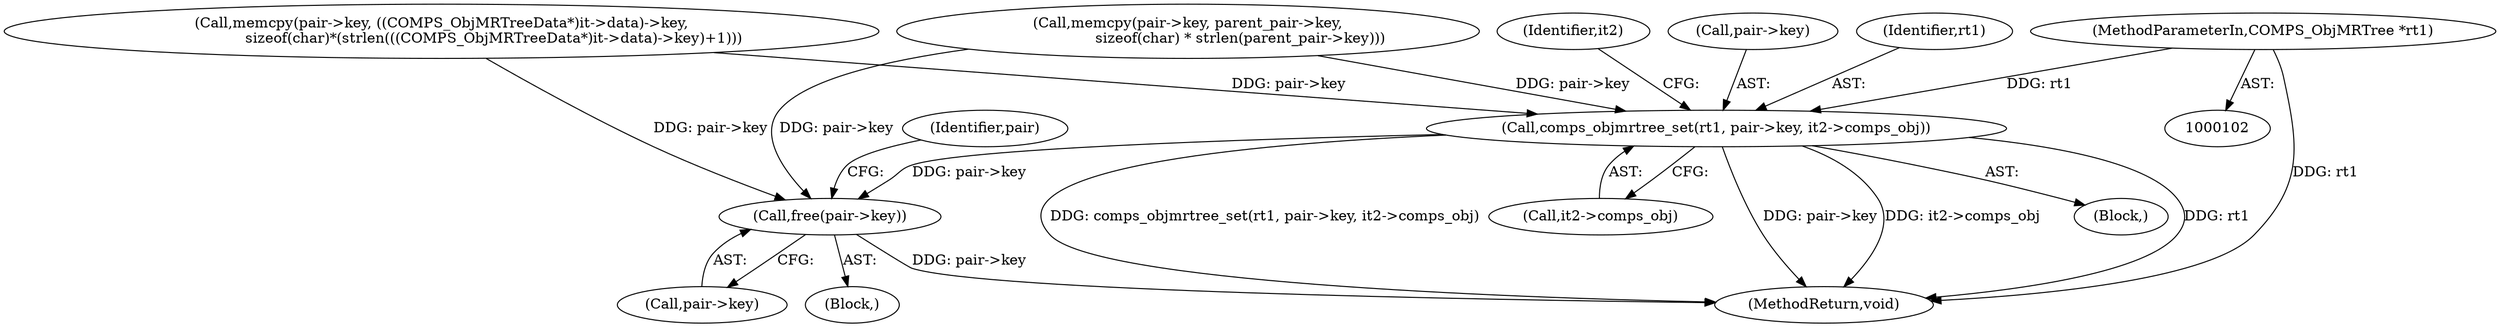 digraph "0_libcomps_e3a5d056633677959ad924a51758876d415e7046_0@pointer" {
"1000103" [label="(MethodParameterIn,COMPS_ObjMRTree *rt1)"];
"1000358" [label="(Call,comps_objmrtree_set(rt1, pair->key, it2->comps_obj))"];
"1000383" [label="(Call,free(pair->key))"];
"1000363" [label="(Call,it2->comps_obj)"];
"1000382" [label="(Block,)"];
"1000423" [label="(MethodReturn,void)"];
"1000103" [label="(MethodParameterIn,COMPS_ObjMRTree *rt1)"];
"1000357" [label="(Block,)"];
"1000353" [label="(Identifier,it2)"];
"1000358" [label="(Call,comps_objmrtree_set(rt1, pair->key, it2->comps_obj))"];
"1000384" [label="(Call,pair->key)"];
"1000388" [label="(Identifier,pair)"];
"1000383" [label="(Call,free(pair->key))"];
"1000237" [label="(Call,memcpy(pair->key, parent_pair->key,\n                       sizeof(char) * strlen(parent_pair->key)))"];
"1000360" [label="(Call,pair->key)"];
"1000359" [label="(Identifier,rt1)"];
"1000300" [label="(Call,memcpy(pair->key, ((COMPS_ObjMRTreeData*)it->data)->key,\n                       sizeof(char)*(strlen(((COMPS_ObjMRTreeData*)it->data)->key)+1)))"];
"1000103" -> "1000102"  [label="AST: "];
"1000103" -> "1000423"  [label="DDG: rt1"];
"1000103" -> "1000358"  [label="DDG: rt1"];
"1000358" -> "1000357"  [label="AST: "];
"1000358" -> "1000363"  [label="CFG: "];
"1000359" -> "1000358"  [label="AST: "];
"1000360" -> "1000358"  [label="AST: "];
"1000363" -> "1000358"  [label="AST: "];
"1000353" -> "1000358"  [label="CFG: "];
"1000358" -> "1000423"  [label="DDG: comps_objmrtree_set(rt1, pair->key, it2->comps_obj)"];
"1000358" -> "1000423"  [label="DDG: pair->key"];
"1000358" -> "1000423"  [label="DDG: it2->comps_obj"];
"1000358" -> "1000423"  [label="DDG: rt1"];
"1000300" -> "1000358"  [label="DDG: pair->key"];
"1000237" -> "1000358"  [label="DDG: pair->key"];
"1000358" -> "1000383"  [label="DDG: pair->key"];
"1000383" -> "1000382"  [label="AST: "];
"1000383" -> "1000384"  [label="CFG: "];
"1000384" -> "1000383"  [label="AST: "];
"1000388" -> "1000383"  [label="CFG: "];
"1000383" -> "1000423"  [label="DDG: pair->key"];
"1000300" -> "1000383"  [label="DDG: pair->key"];
"1000237" -> "1000383"  [label="DDG: pair->key"];
}
